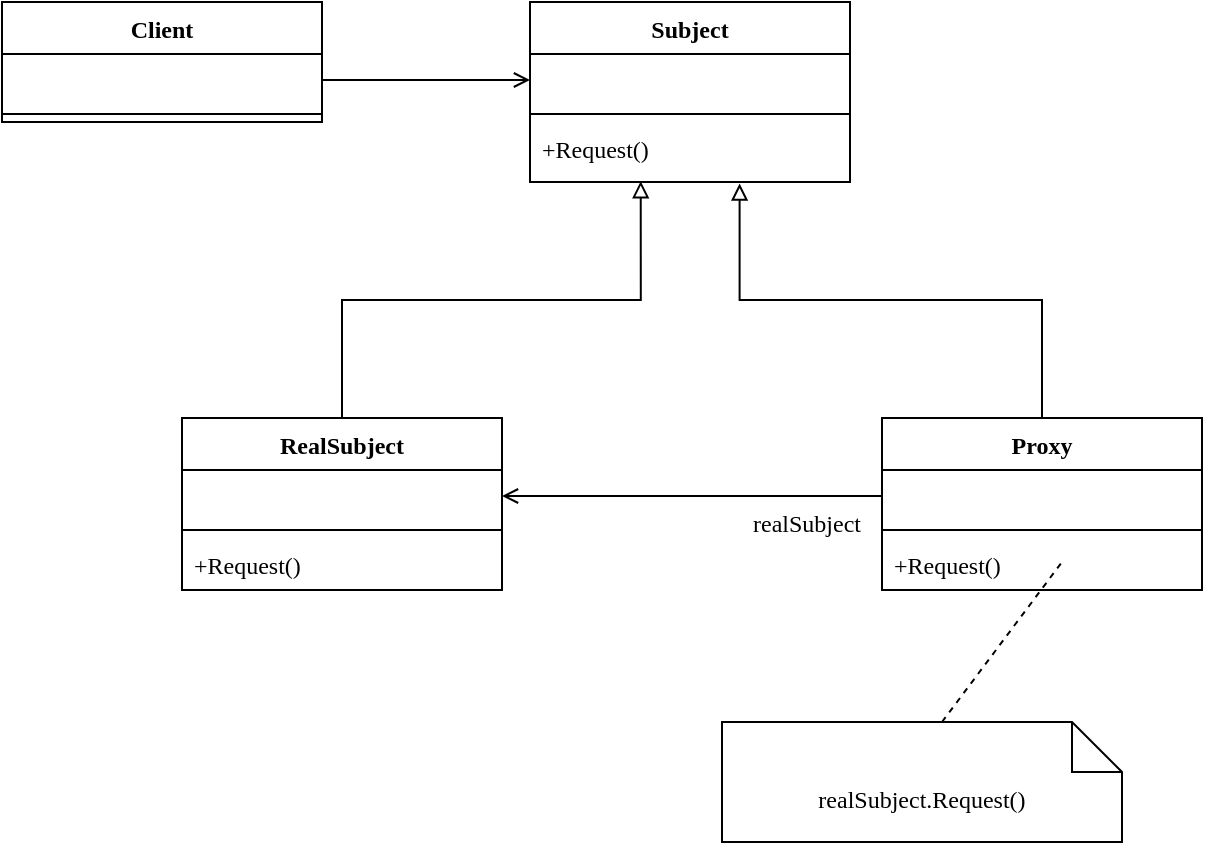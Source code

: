 <mxfile version="16.5.1" type="device"><diagram id="C5RBs43oDa-KdzZeNtuy" name="Page-1"><mxGraphModel dx="1106" dy="892" grid="1" gridSize="10" guides="1" tooltips="1" connect="1" arrows="1" fold="1" page="1" pageScale="1" pageWidth="827" pageHeight="1169" math="0" shadow="0"><root><mxCell id="WIyWlLk6GJQsqaUBKTNV-0"/><mxCell id="WIyWlLk6GJQsqaUBKTNV-1" parent="WIyWlLk6GJQsqaUBKTNV-0"/><mxCell id="Mtmfk03SyUQb4BhBK3cF-49" value="Subject" style="swimlane;fontStyle=1;align=center;verticalAlign=top;childLayout=stackLayout;horizontal=1;startSize=26;horizontalStack=0;resizeParent=1;resizeParentMax=0;resizeLast=0;collapsible=1;marginBottom=0;fontFamily=Lucida Console;fontSize=12;" parent="WIyWlLk6GJQsqaUBKTNV-1" vertex="1"><mxGeometry x="424" y="560" width="160" height="90" as="geometry"/></mxCell><mxCell id="Mtmfk03SyUQb4BhBK3cF-50" value=" " style="text;strokeColor=none;fillColor=none;align=left;verticalAlign=top;spacingLeft=4;spacingRight=4;overflow=hidden;rotatable=0;points=[[0,0.5],[1,0.5]];portConstraint=eastwest;fontFamily=Lucida Console;fontSize=12;" parent="Mtmfk03SyUQb4BhBK3cF-49" vertex="1"><mxGeometry y="26" width="160" height="26" as="geometry"/></mxCell><mxCell id="Mtmfk03SyUQb4BhBK3cF-51" value="" style="line;strokeWidth=1;fillColor=none;align=left;verticalAlign=middle;spacingTop=-1;spacingLeft=3;spacingRight=3;rotatable=0;labelPosition=right;points=[];portConstraint=eastwest;fontFamily=Lucida Console;fontSize=12;" parent="Mtmfk03SyUQb4BhBK3cF-49" vertex="1"><mxGeometry y="52" width="160" height="8" as="geometry"/></mxCell><mxCell id="Mtmfk03SyUQb4BhBK3cF-52" value="+Request()" style="text;strokeColor=none;fillColor=none;align=left;verticalAlign=top;spacingLeft=4;spacingRight=4;overflow=hidden;rotatable=0;points=[[0,0.5],[1,0.5]];portConstraint=eastwest;fontFamily=Lucida Console;fontSize=12;" parent="Mtmfk03SyUQb4BhBK3cF-49" vertex="1"><mxGeometry y="60" width="160" height="30" as="geometry"/></mxCell><mxCell id="KM2LtFY2ET7f4TOrhWX6-5" style="edgeStyle=orthogonalEdgeStyle;rounded=0;orthogonalLoop=1;jettySize=auto;html=1;entryX=0.346;entryY=0.986;entryDx=0;entryDy=0;entryPerimeter=0;fontFamily=Lucida Console;fontSize=12;startArrow=none;startFill=0;endArrow=block;endFill=0;strokeWidth=1;" parent="WIyWlLk6GJQsqaUBKTNV-1" source="Mtmfk03SyUQb4BhBK3cF-77" target="Mtmfk03SyUQb4BhBK3cF-52" edge="1"><mxGeometry relative="1" as="geometry"/></mxCell><mxCell id="Mtmfk03SyUQb4BhBK3cF-77" value="RealSubject" style="swimlane;fontStyle=1;align=center;verticalAlign=top;childLayout=stackLayout;horizontal=1;startSize=26;horizontalStack=0;resizeParent=1;resizeParentMax=0;resizeLast=0;collapsible=1;marginBottom=0;fontFamily=Lucida Console;fontSize=12;" parent="WIyWlLk6GJQsqaUBKTNV-1" vertex="1"><mxGeometry x="250" y="768" width="160" height="86" as="geometry"/></mxCell><mxCell id="Mtmfk03SyUQb4BhBK3cF-78" value=" " style="text;strokeColor=none;fillColor=none;align=left;verticalAlign=top;spacingLeft=4;spacingRight=4;overflow=hidden;rotatable=0;points=[[0,0.5],[1,0.5]];portConstraint=eastwest;fontFamily=Lucida Console;fontSize=12;" parent="Mtmfk03SyUQb4BhBK3cF-77" vertex="1"><mxGeometry y="26" width="160" height="26" as="geometry"/></mxCell><mxCell id="Mtmfk03SyUQb4BhBK3cF-79" value="" style="line;strokeWidth=1;fillColor=none;align=left;verticalAlign=middle;spacingTop=-1;spacingLeft=3;spacingRight=3;rotatable=0;labelPosition=right;points=[];portConstraint=eastwest;fontFamily=Lucida Console;fontSize=12;" parent="Mtmfk03SyUQb4BhBK3cF-77" vertex="1"><mxGeometry y="52" width="160" height="8" as="geometry"/></mxCell><mxCell id="Mtmfk03SyUQb4BhBK3cF-80" value="+Request()" style="text;strokeColor=none;fillColor=none;align=left;verticalAlign=top;spacingLeft=4;spacingRight=4;overflow=hidden;rotatable=0;points=[[0,0.5],[1,0.5]];portConstraint=eastwest;fontFamily=Lucida Console;fontSize=12;" parent="Mtmfk03SyUQb4BhBK3cF-77" vertex="1"><mxGeometry y="60" width="160" height="26" as="geometry"/></mxCell><mxCell id="KM2LtFY2ET7f4TOrhWX6-7" style="edgeStyle=orthogonalEdgeStyle;rounded=0;orthogonalLoop=1;jettySize=auto;html=1;entryX=0.655;entryY=1.025;entryDx=0;entryDy=0;entryPerimeter=0;fontFamily=Lucida Console;fontSize=12;startArrow=none;startFill=0;endArrow=block;endFill=0;strokeWidth=1;" parent="WIyWlLk6GJQsqaUBKTNV-1" source="Mtmfk03SyUQb4BhBK3cF-109" target="Mtmfk03SyUQb4BhBK3cF-52" edge="1"><mxGeometry relative="1" as="geometry"/></mxCell><mxCell id="Mtmfk03SyUQb4BhBK3cF-109" value="Proxy" style="swimlane;fontStyle=1;align=center;verticalAlign=top;childLayout=stackLayout;horizontal=1;startSize=26;horizontalStack=0;resizeParent=1;resizeParentMax=0;resizeLast=0;collapsible=1;marginBottom=0;fontFamily=Lucida Console;fontSize=12;" parent="WIyWlLk6GJQsqaUBKTNV-1" vertex="1"><mxGeometry x="600" y="768" width="160" height="86" as="geometry"/></mxCell><mxCell id="Mtmfk03SyUQb4BhBK3cF-110" value=" " style="text;strokeColor=none;fillColor=none;align=left;verticalAlign=top;spacingLeft=4;spacingRight=4;overflow=hidden;rotatable=0;points=[[0,0.5],[1,0.5]];portConstraint=eastwest;fontFamily=Lucida Console;fontSize=12;" parent="Mtmfk03SyUQb4BhBK3cF-109" vertex="1"><mxGeometry y="26" width="160" height="26" as="geometry"/></mxCell><mxCell id="Mtmfk03SyUQb4BhBK3cF-111" value="" style="line;strokeWidth=1;fillColor=none;align=left;verticalAlign=middle;spacingTop=-1;spacingLeft=3;spacingRight=3;rotatable=0;labelPosition=right;points=[];portConstraint=eastwest;fontFamily=Lucida Console;fontSize=12;" parent="Mtmfk03SyUQb4BhBK3cF-109" vertex="1"><mxGeometry y="52" width="160" height="8" as="geometry"/></mxCell><mxCell id="Mtmfk03SyUQb4BhBK3cF-112" value="+Request()" style="text;strokeColor=none;fillColor=none;align=left;verticalAlign=top;spacingLeft=4;spacingRight=4;overflow=hidden;rotatable=0;points=[[0,0.5],[1,0.5]];portConstraint=eastwest;fontFamily=Lucida Console;fontSize=12;" parent="Mtmfk03SyUQb4BhBK3cF-109" vertex="1"><mxGeometry y="60" width="160" height="26" as="geometry"/></mxCell><mxCell id="Mtmfk03SyUQb4BhBK3cF-92" value="Client" style="swimlane;fontStyle=1;align=center;verticalAlign=top;childLayout=stackLayout;horizontal=1;startSize=26;horizontalStack=0;resizeParent=1;resizeParentMax=0;resizeLast=0;collapsible=1;marginBottom=0;fontFamily=Lucida Console;fontSize=12;" parent="WIyWlLk6GJQsqaUBKTNV-1" vertex="1"><mxGeometry x="160" y="560" width="160" height="60" as="geometry"/></mxCell><mxCell id="Mtmfk03SyUQb4BhBK3cF-93" value=" " style="text;strokeColor=none;fillColor=none;align=left;verticalAlign=top;spacingLeft=4;spacingRight=4;overflow=hidden;rotatable=0;points=[[0,0.5],[1,0.5]];portConstraint=eastwest;fontFamily=Lucida Console;fontSize=12;" parent="Mtmfk03SyUQb4BhBK3cF-92" vertex="1"><mxGeometry y="26" width="160" height="26" as="geometry"/></mxCell><mxCell id="Mtmfk03SyUQb4BhBK3cF-94" value="" style="line;strokeWidth=1;fillColor=none;align=left;verticalAlign=middle;spacingTop=-1;spacingLeft=3;spacingRight=3;rotatable=0;labelPosition=right;points=[];portConstraint=eastwest;fontFamily=Lucida Console;fontSize=12;" parent="Mtmfk03SyUQb4BhBK3cF-92" vertex="1"><mxGeometry y="52" width="160" height="8" as="geometry"/></mxCell><mxCell id="KM2LtFY2ET7f4TOrhWX6-6" style="edgeStyle=orthogonalEdgeStyle;rounded=0;orthogonalLoop=1;jettySize=auto;html=1;entryX=0;entryY=0.5;entryDx=0;entryDy=0;fontFamily=Lucida Console;fontSize=12;startArrow=none;startFill=0;endArrow=open;endFill=0;strokeWidth=1;" parent="WIyWlLk6GJQsqaUBKTNV-1" source="Mtmfk03SyUQb4BhBK3cF-93" target="Mtmfk03SyUQb4BhBK3cF-50" edge="1"><mxGeometry relative="1" as="geometry"/></mxCell><mxCell id="KM2LtFY2ET7f4TOrhWX6-8" style="edgeStyle=orthogonalEdgeStyle;rounded=0;orthogonalLoop=1;jettySize=auto;html=1;entryX=1;entryY=0.5;entryDx=0;entryDy=0;fontFamily=Lucida Console;fontSize=12;startArrow=none;startFill=0;endArrow=open;endFill=0;strokeWidth=1;" parent="WIyWlLk6GJQsqaUBKTNV-1" source="Mtmfk03SyUQb4BhBK3cF-110" target="Mtmfk03SyUQb4BhBK3cF-78" edge="1"><mxGeometry relative="1" as="geometry"/></mxCell><mxCell id="KM2LtFY2ET7f4TOrhWX6-9" value="realSubject" style="edgeLabel;html=1;align=center;verticalAlign=middle;resizable=0;points=[];fontSize=12;fontFamily=Lucida Console;" parent="KM2LtFY2ET7f4TOrhWX6-8" vertex="1" connectable="0"><mxGeometry x="-0.697" y="1" relative="1" as="geometry"><mxPoint x="-9" y="13" as="offset"/></mxGeometry></mxCell><mxCell id="KM2LtFY2ET7f4TOrhWX6-10" value="realSubject.Request()" style="shape=note2;boundedLbl=1;whiteSpace=wrap;html=1;size=25;verticalAlign=top;align=center;fontFamily=Lucida Console;fontSize=12;" parent="WIyWlLk6GJQsqaUBKTNV-1" vertex="1"><mxGeometry x="520" y="920" width="200" height="60" as="geometry"/></mxCell><mxCell id="KM2LtFY2ET7f4TOrhWX6-11" value="" style="endArrow=none;dashed=1;html=1;rounded=0;fontFamily=Lucida Console;fontSize=12;strokeWidth=1;" parent="WIyWlLk6GJQsqaUBKTNV-1" edge="1"><mxGeometry width="50" height="50" relative="1" as="geometry"><mxPoint x="630" y="920" as="sourcePoint"/><mxPoint x="690" y="840" as="targetPoint"/></mxGeometry></mxCell></root></mxGraphModel></diagram></mxfile>